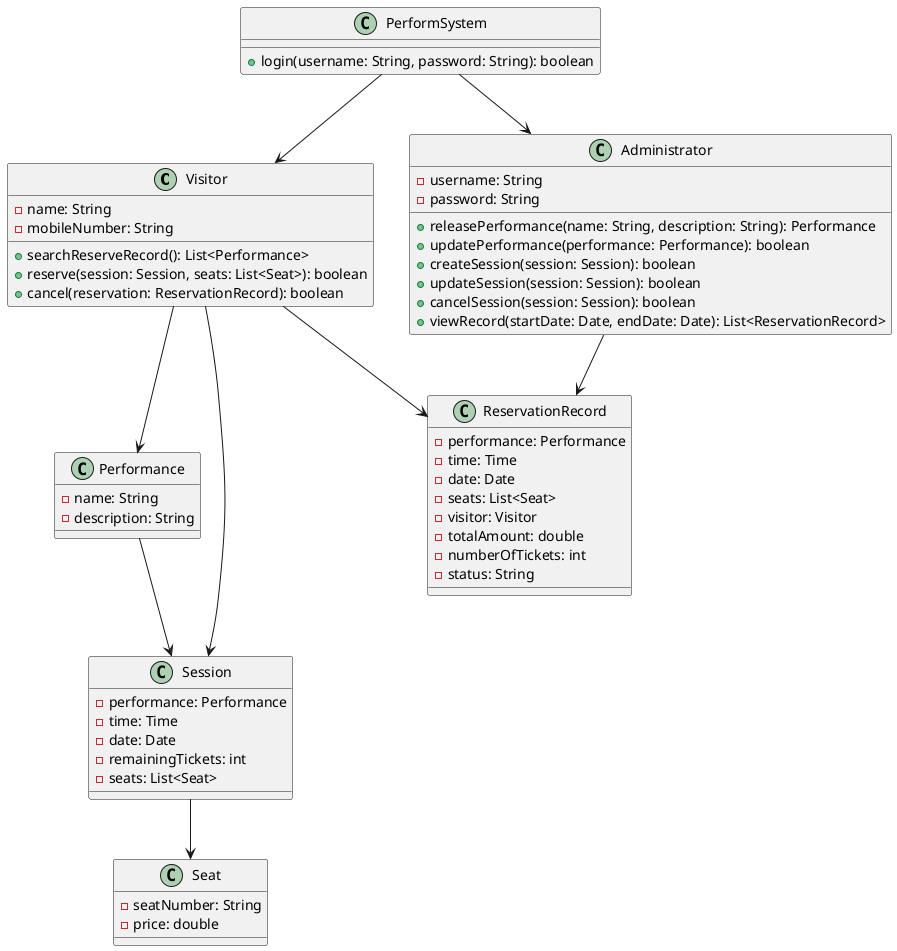 @startuml
class Visitor {
    - name: String
    - mobileNumber: String
    + searchReserveRecord(): List<Performance>
    + reserve(session: Session, seats: List<Seat>): boolean
    + cancel(reservation: ReservationRecord): boolean
}

class Administrator {
    - username: String
    - password: String
    + releasePerformance(name: String, description: String): Performance
    + updatePerformance(performance: Performance): boolean
    + createSession(session: Session): boolean
    + updateSession(session: Session): boolean
    + cancelSession(session: Session): boolean
    + viewRecord(startDate: Date, endDate: Date): List<ReservationRecord>
}

class Performance {
    - name: String
    - description: String
}

class Session {
    - performance: Performance
    - time: Time
    - date: Date
    - remainingTickets: int
    - seats: List<Seat>
}

class Seat {
    - seatNumber: String
    - price: double
}

class ReservationRecord {
    - performance: Performance
    - time: Time
    - date: Date
    - seats: List<Seat>
    - visitor: Visitor
    - totalAmount: double
    - numberOfTickets: int
    - status: String
}

class PerformSystem {
    + login(username: String, password: String): boolean
}

Visitor -->  ReservationRecord
Administrator --> ReservationRecord
Performance --> Session
Session --> Seat
Visitor --> Performance
Visitor --> Session
PerformSystem --> Visitor
PerformSystem --> Administrator
@enduml
